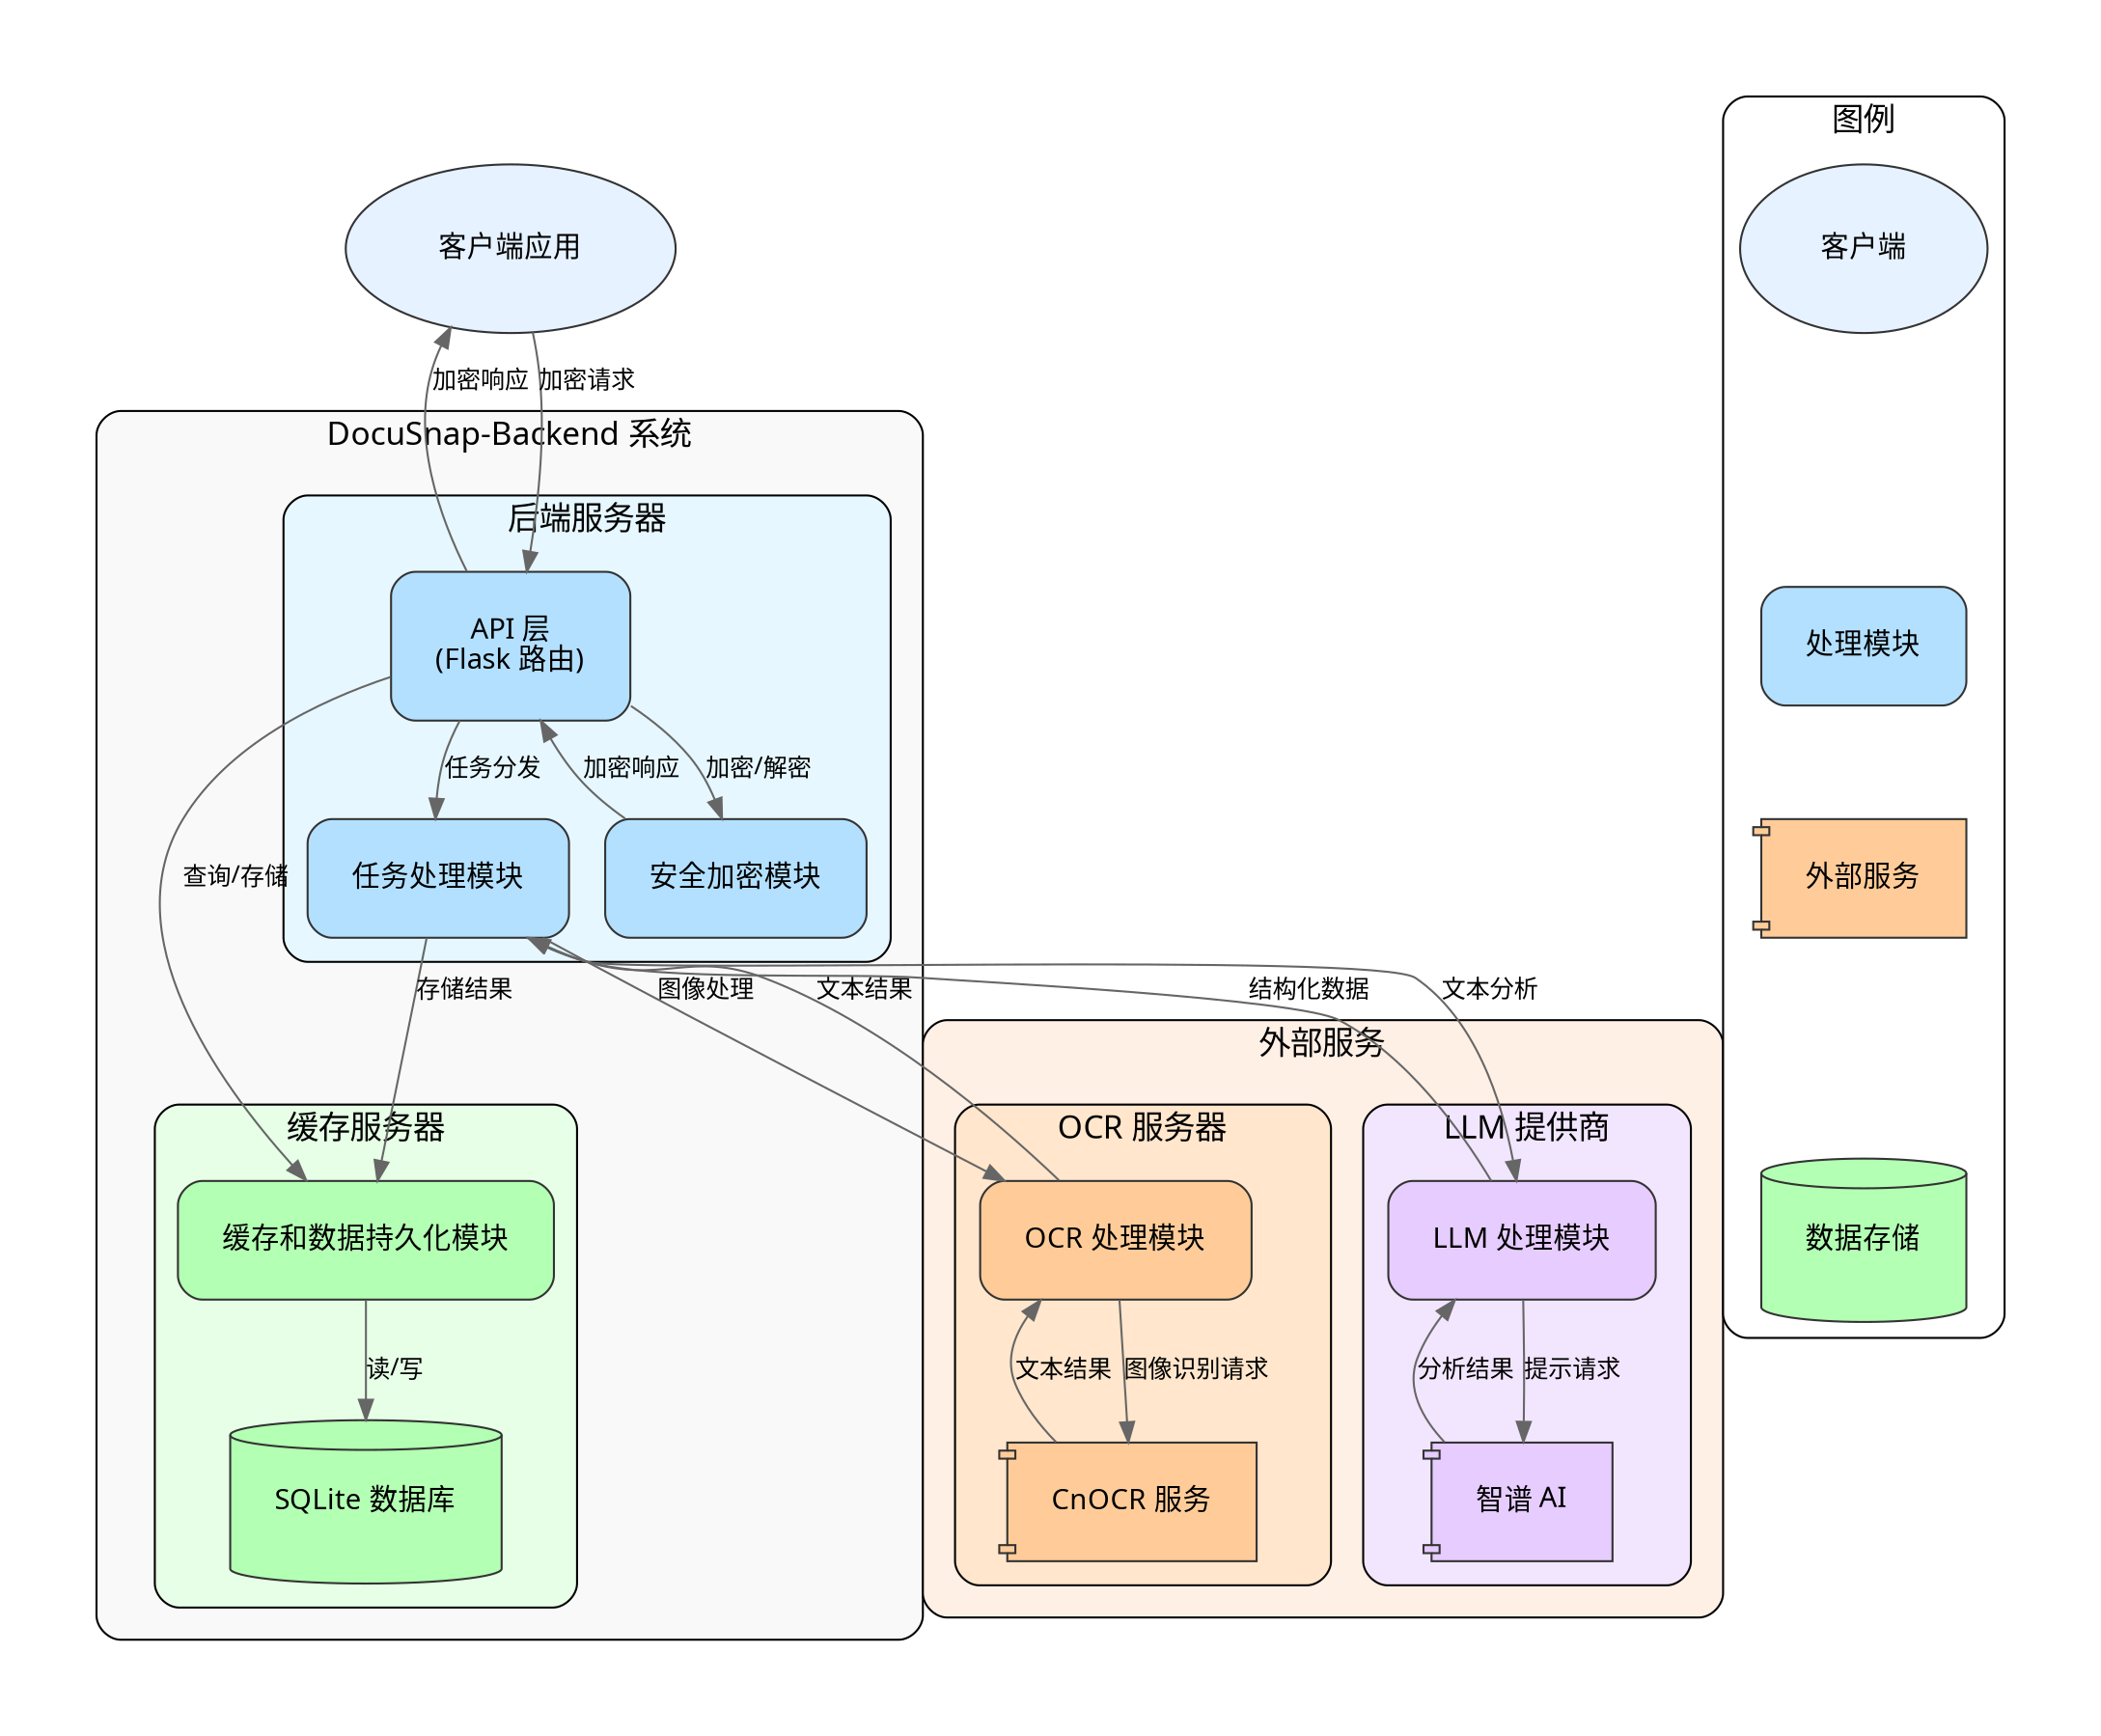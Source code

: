 digraph DocuSnap_Backend_Architecture {
    // 图形属性
    rankdir=TB;
    fontname="Noto Sans SC";
    fontsize=16;
    bgcolor="white";
    margin=0.5;
    
    // 节点默认样式
    node [shape=box, style="rounded,filled", fontname="Noto Sans SC", fontsize=14, margin=0.3, color="#333333"];
    
    // 边默认样式
    edge [fontname="Noto Sans SC", fontsize=12, color="#666666"];
    
    // 客户端
    Client [label="客户端应用", fillcolor="#E6F2FF", shape=ellipse];
    
    // 系统边界
    subgraph cluster_docusnap_backend {
        label="DocuSnap-Backend 系统";
        style="rounded,filled";
        fillcolor="#F9F9F9";
        margin=16;
        
        // 后端服务器
        subgraph cluster_backend_server {
            label="后端服务器";
            style="rounded,filled";
            fillcolor="#E6F7FF";
            margin=12;
            
            API [label="API 层\n(Flask 路由)", fillcolor="#B3E0FF"];
            TaskProcessor [label="任务处理模块", fillcolor="#B3E0FF"];
            SecurityModule [label="安全加密模块", fillcolor="#B3E0FF"];
            
            API -> TaskProcessor [label="任务分发"];
            API -> SecurityModule [label="加密/解密"];
            SecurityModule -> API [label="加密响应"];
        }
        
        // 缓存服务器
        subgraph cluster_cache_server {
            label="缓存服务器";
            style="rounded,filled";
            fillcolor="#E6FFE6";
            margin=12;
            
            SQLiteDB [label="SQLite 数据库", fillcolor="#B3FFB3", shape=cylinder];
            CacheModule [label="缓存和数据持久化模块", fillcolor="#B3FFB3"];
            
            CacheModule -> SQLiteDB [label="读/写"];
        }
        
        // 模块间关系
        API -> CacheModule [label="查询/存储"];
        TaskProcessor -> CacheModule [label="存储结果"];
    }
    
    // 外部服务
    subgraph cluster_external_services {
        label="外部服务";
        style="rounded,filled";
        fillcolor="#FFF0E6";
        margin=16;
        
        // OCR 服务器
        subgraph cluster_ocr_server {
            label="OCR 服务器";
            style="rounded,filled";
            fillcolor="#FFE6CC";
            margin=12;
            
            OCRModule [label="OCR 处理模块", fillcolor="#FFCC99"];
            CnOCR [label="CnOCR 服务", fillcolor="#FFCC99", shape=component];
            
            OCRModule -> CnOCR [label="图像识别请求"];
            CnOCR -> OCRModule [label="文本结果"];
        }
        
        // LLM 提供商
        subgraph cluster_llm_provider {
            label="LLM 提供商";
            style="rounded,filled";
            fillcolor="#F2E6FF";
            margin=12;
            
            LLMModule [label="LLM 处理模块", fillcolor="#E6CCFF"];
            ZhipuAI [label="智谱 AI", fillcolor="#E6CCFF", shape=component];
            
            LLMModule -> ZhipuAI [label="提示请求"];
            ZhipuAI -> LLMModule [label="分析结果"];
        }
    }
    
    // 系统间关系
    Client -> API [label="加密请求"];
    API -> Client [label="加密响应"];
    TaskProcessor -> OCRModule [label="图像处理"];
    OCRModule -> TaskProcessor [label="文本结果"];
    TaskProcessor -> LLMModule [label="文本分析"];
    LLMModule -> TaskProcessor [label="结构化数据"];
    
    // 图例
    subgraph cluster_legend {
        label="图例";
        style="rounded,filled";
        fillcolor="white";
        margin=8;
        
        legend_client [label="客户端", fillcolor="#E6F2FF", shape=ellipse];
        legend_module [label="处理模块", fillcolor="#B3E0FF"];
        legend_service [label="外部服务", fillcolor="#FFCC99", shape=component];
        legend_db [label="数据存储", fillcolor="#B3FFB3", shape=cylinder];
        
        legend_client -> legend_module [style=invis];
        legend_module -> legend_service [style=invis];
        legend_service -> legend_db [style=invis];
    }
}